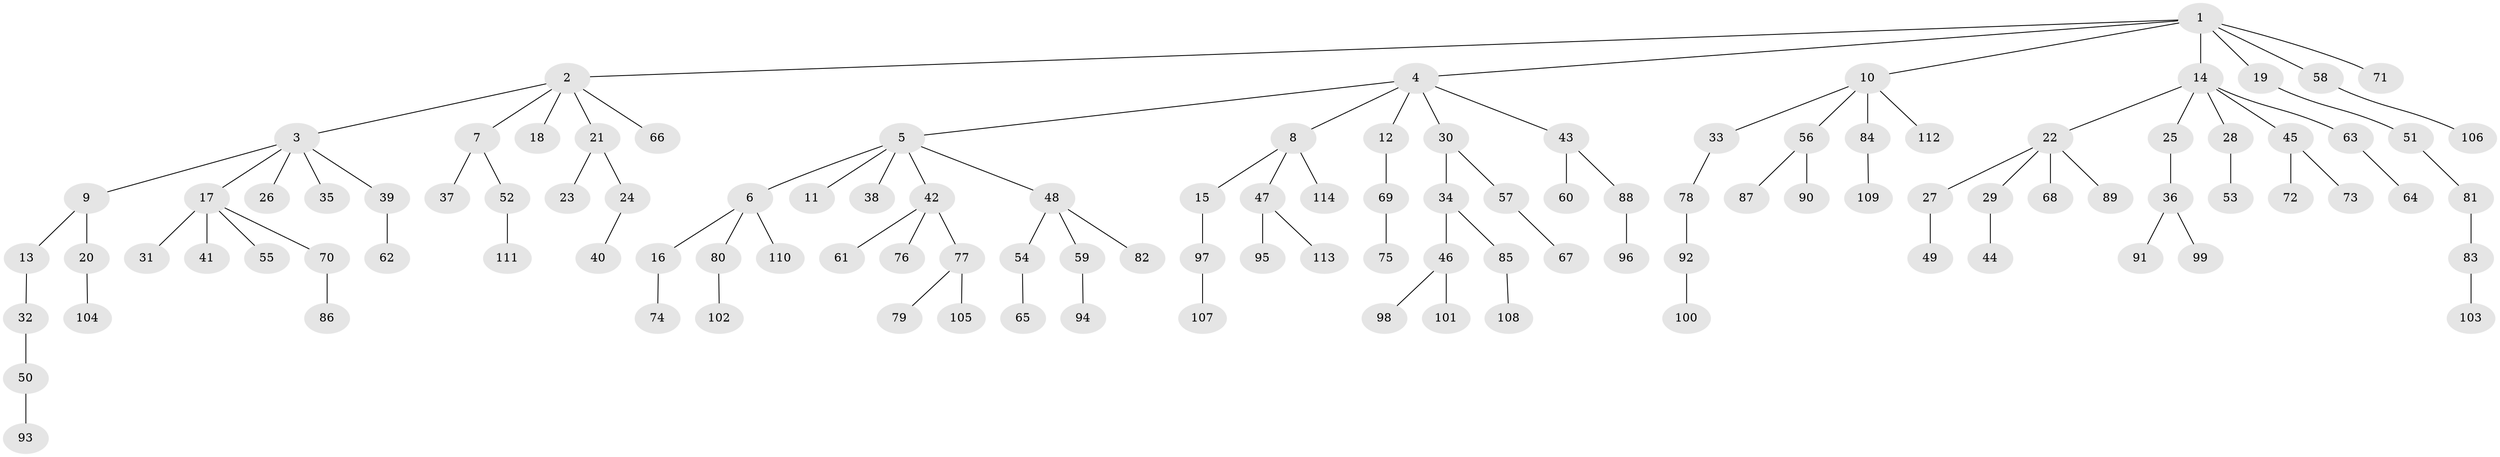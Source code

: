 // Generated by graph-tools (version 1.1) at 2025/11/02/27/25 16:11:26]
// undirected, 114 vertices, 113 edges
graph export_dot {
graph [start="1"]
  node [color=gray90,style=filled];
  1;
  2;
  3;
  4;
  5;
  6;
  7;
  8;
  9;
  10;
  11;
  12;
  13;
  14;
  15;
  16;
  17;
  18;
  19;
  20;
  21;
  22;
  23;
  24;
  25;
  26;
  27;
  28;
  29;
  30;
  31;
  32;
  33;
  34;
  35;
  36;
  37;
  38;
  39;
  40;
  41;
  42;
  43;
  44;
  45;
  46;
  47;
  48;
  49;
  50;
  51;
  52;
  53;
  54;
  55;
  56;
  57;
  58;
  59;
  60;
  61;
  62;
  63;
  64;
  65;
  66;
  67;
  68;
  69;
  70;
  71;
  72;
  73;
  74;
  75;
  76;
  77;
  78;
  79;
  80;
  81;
  82;
  83;
  84;
  85;
  86;
  87;
  88;
  89;
  90;
  91;
  92;
  93;
  94;
  95;
  96;
  97;
  98;
  99;
  100;
  101;
  102;
  103;
  104;
  105;
  106;
  107;
  108;
  109;
  110;
  111;
  112;
  113;
  114;
  1 -- 2;
  1 -- 4;
  1 -- 10;
  1 -- 14;
  1 -- 19;
  1 -- 58;
  1 -- 71;
  2 -- 3;
  2 -- 7;
  2 -- 18;
  2 -- 21;
  2 -- 66;
  3 -- 9;
  3 -- 17;
  3 -- 26;
  3 -- 35;
  3 -- 39;
  4 -- 5;
  4 -- 8;
  4 -- 12;
  4 -- 30;
  4 -- 43;
  5 -- 6;
  5 -- 11;
  5 -- 38;
  5 -- 42;
  5 -- 48;
  6 -- 16;
  6 -- 80;
  6 -- 110;
  7 -- 37;
  7 -- 52;
  8 -- 15;
  8 -- 47;
  8 -- 114;
  9 -- 13;
  9 -- 20;
  10 -- 33;
  10 -- 56;
  10 -- 84;
  10 -- 112;
  12 -- 69;
  13 -- 32;
  14 -- 22;
  14 -- 25;
  14 -- 28;
  14 -- 45;
  14 -- 63;
  15 -- 97;
  16 -- 74;
  17 -- 31;
  17 -- 41;
  17 -- 55;
  17 -- 70;
  19 -- 51;
  20 -- 104;
  21 -- 23;
  21 -- 24;
  22 -- 27;
  22 -- 29;
  22 -- 68;
  22 -- 89;
  24 -- 40;
  25 -- 36;
  27 -- 49;
  28 -- 53;
  29 -- 44;
  30 -- 34;
  30 -- 57;
  32 -- 50;
  33 -- 78;
  34 -- 46;
  34 -- 85;
  36 -- 91;
  36 -- 99;
  39 -- 62;
  42 -- 61;
  42 -- 76;
  42 -- 77;
  43 -- 60;
  43 -- 88;
  45 -- 72;
  45 -- 73;
  46 -- 98;
  46 -- 101;
  47 -- 95;
  47 -- 113;
  48 -- 54;
  48 -- 59;
  48 -- 82;
  50 -- 93;
  51 -- 81;
  52 -- 111;
  54 -- 65;
  56 -- 87;
  56 -- 90;
  57 -- 67;
  58 -- 106;
  59 -- 94;
  63 -- 64;
  69 -- 75;
  70 -- 86;
  77 -- 79;
  77 -- 105;
  78 -- 92;
  80 -- 102;
  81 -- 83;
  83 -- 103;
  84 -- 109;
  85 -- 108;
  88 -- 96;
  92 -- 100;
  97 -- 107;
}

